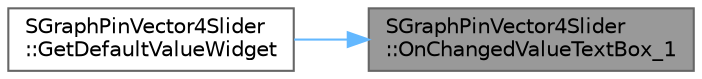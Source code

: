 digraph "SGraphPinVector4Slider::OnChangedValueTextBox_1"
{
 // INTERACTIVE_SVG=YES
 // LATEX_PDF_SIZE
  bgcolor="transparent";
  edge [fontname=Helvetica,fontsize=10,labelfontname=Helvetica,labelfontsize=10];
  node [fontname=Helvetica,fontsize=10,shape=box,height=0.2,width=0.4];
  rankdir="RL";
  Node1 [id="Node000001",label="SGraphPinVector4Slider\l::OnChangedValueTextBox_1",height=0.2,width=0.4,color="gray40", fillcolor="grey60", style="filled", fontcolor="black",tooltip=" "];
  Node1 -> Node2 [id="edge1_Node000001_Node000002",dir="back",color="steelblue1",style="solid",tooltip=" "];
  Node2 [id="Node000002",label="SGraphPinVector4Slider\l::GetDefaultValueWidget",height=0.2,width=0.4,color="grey40", fillcolor="white", style="filled",URL="$da/d52/classSGraphPinVector4Slider.html#a42b64aca43af3f9b273089682a780d40",tooltip="Function to create class specific widget."];
}
